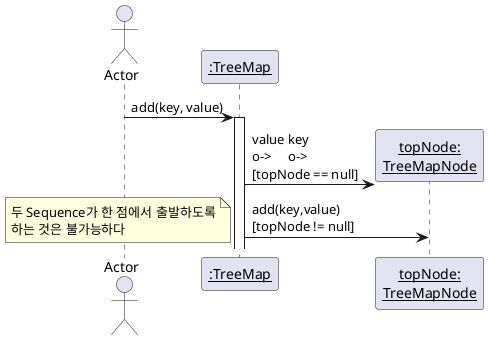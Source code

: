 @startuml Figure_1.4
' TreeMap_SequenceDiagram

actor Actor
participant "<u>:TreeMap</u>" as map

Actor -> map : add(key, value)
activate map

create "<u>topNode:</u>\n<u>TreeMapNode</u>" as node
map -> node : value key\no->     o->\n[topNode == null]
map -> node : add(key,value)\n[topNode != null]
note left
두 Sequence가 한 점에서 출발하도록
하는 것은 불가능하다
endnote

' activeate
' deactivate
' destroy

@enduml